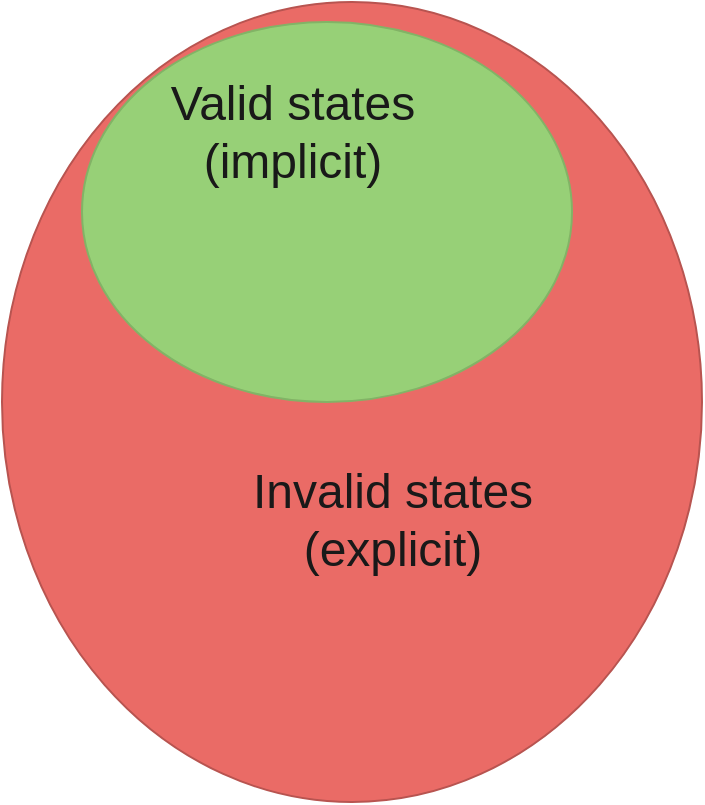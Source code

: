 <mxfile version="14.1.5" type="device"><diagram id="3228e29e-7158-1315-38df-8450db1d8a1d" name="Page-1"><mxGraphModel dx="1870" dy="2120" grid="1" gridSize="10" guides="1" tooltips="1" connect="1" arrows="1" fold="1" page="1" pageScale="1" pageWidth="1169" pageHeight="827" background="#ffffff" math="0" shadow="0"><root><mxCell id="0"/><mxCell id="1" parent="0"/><mxCell id="3medsQRt1dezOzh_1LWu-21545" value="Valid&lt;br&gt;States" style="text;fontSize=24;align=center;verticalAlign=middle;html=1;fontColor=#191919;" vertex="1" parent="1"><mxGeometry x="450" y="230" width="190" height="70" as="geometry"/></mxCell><mxCell id="3medsQRt1dezOzh_1LWu-21546" value="" style="ellipse;strokeColor=#b85450;html=1;fillColor=#EA6B66;" vertex="1" parent="1"><mxGeometry x="400" y="190" width="350" height="400" as="geometry"/></mxCell><mxCell id="3medsQRt1dezOzh_1LWu-21541" value="" style="ellipse;strokeColor=#82b366;html=1;fillColor=#97D077;" vertex="1" parent="1"><mxGeometry x="440" y="200" width="245" height="190" as="geometry"/></mxCell><mxCell id="3medsQRt1dezOzh_1LWu-21548" value="Invalid states&lt;br&gt;(explicit)" style="text;fontSize=24;align=center;verticalAlign=middle;html=1;fontColor=#191919;" vertex="1" parent="1"><mxGeometry x="500" y="414" width="190" height="70" as="geometry"/></mxCell><mxCell id="3medsQRt1dezOzh_1LWu-21549" value="Valid states&lt;br&gt;(implicit)" style="text;fontSize=24;align=center;verticalAlign=middle;html=1;fontColor=#191919;" vertex="1" parent="1"><mxGeometry x="450" y="220" width="190" height="70" as="geometry"/></mxCell></root></mxGraphModel></diagram></mxfile>